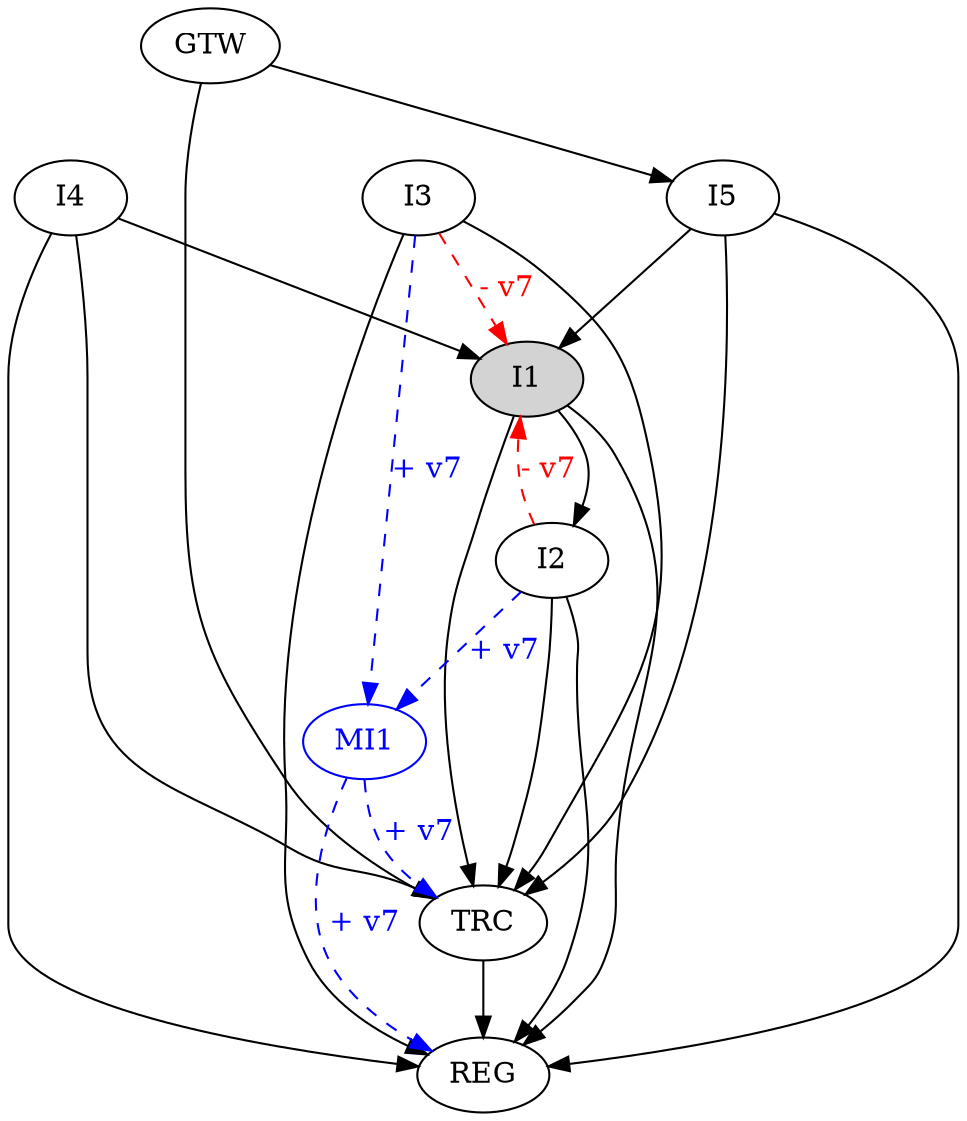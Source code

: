 strict digraph G {
  I1 [ label="I1" style="filled"];
  I2 [ label="I2" ];
  I3 [ label="I3" ];
  I4 [ label="I4" ];
  I5 [ label="I5" ];
  GTW [ label="GTW" ];
  REG [ label="REG" ];
  TRC [ label="TRC" ];
  MI1 [ label="MI1", color="blue", fontcolor="blue" ];
  I1 -> I2;
  I2 -> I1 [style="dashed" color="red" label="- v7" fontcolor="red"];
  I3 -> I1 [style="dashed" color="red" label="- v7" fontcolor="red"];
  GTW -> I5;
  I1 -> REG;
  I2 -> REG;
  I3 -> REG;
  I4 -> REG;
  I5 -> REG;
  I1 -> TRC;
  I2 -> TRC;
  I3 -> TRC;
  I4 -> TRC;
  I5 -> TRC;
  GTW -> TRC;
  TRC -> REG;
  I4 -> I1;
  I5 -> I1;
  I2 -> MI1 [style="dashed" color="blue" label="+ v7" fontcolor="blue"];
  I3 -> MI1 [style="dashed" color="blue" label="+ v7" fontcolor="blue"];
  MI1 -> REG [style="dashed" color="blue" label="+ v7" fontcolor="blue"];
  MI1 -> TRC [style="dashed" color="blue" label="+ v7" fontcolor="blue"];
}
